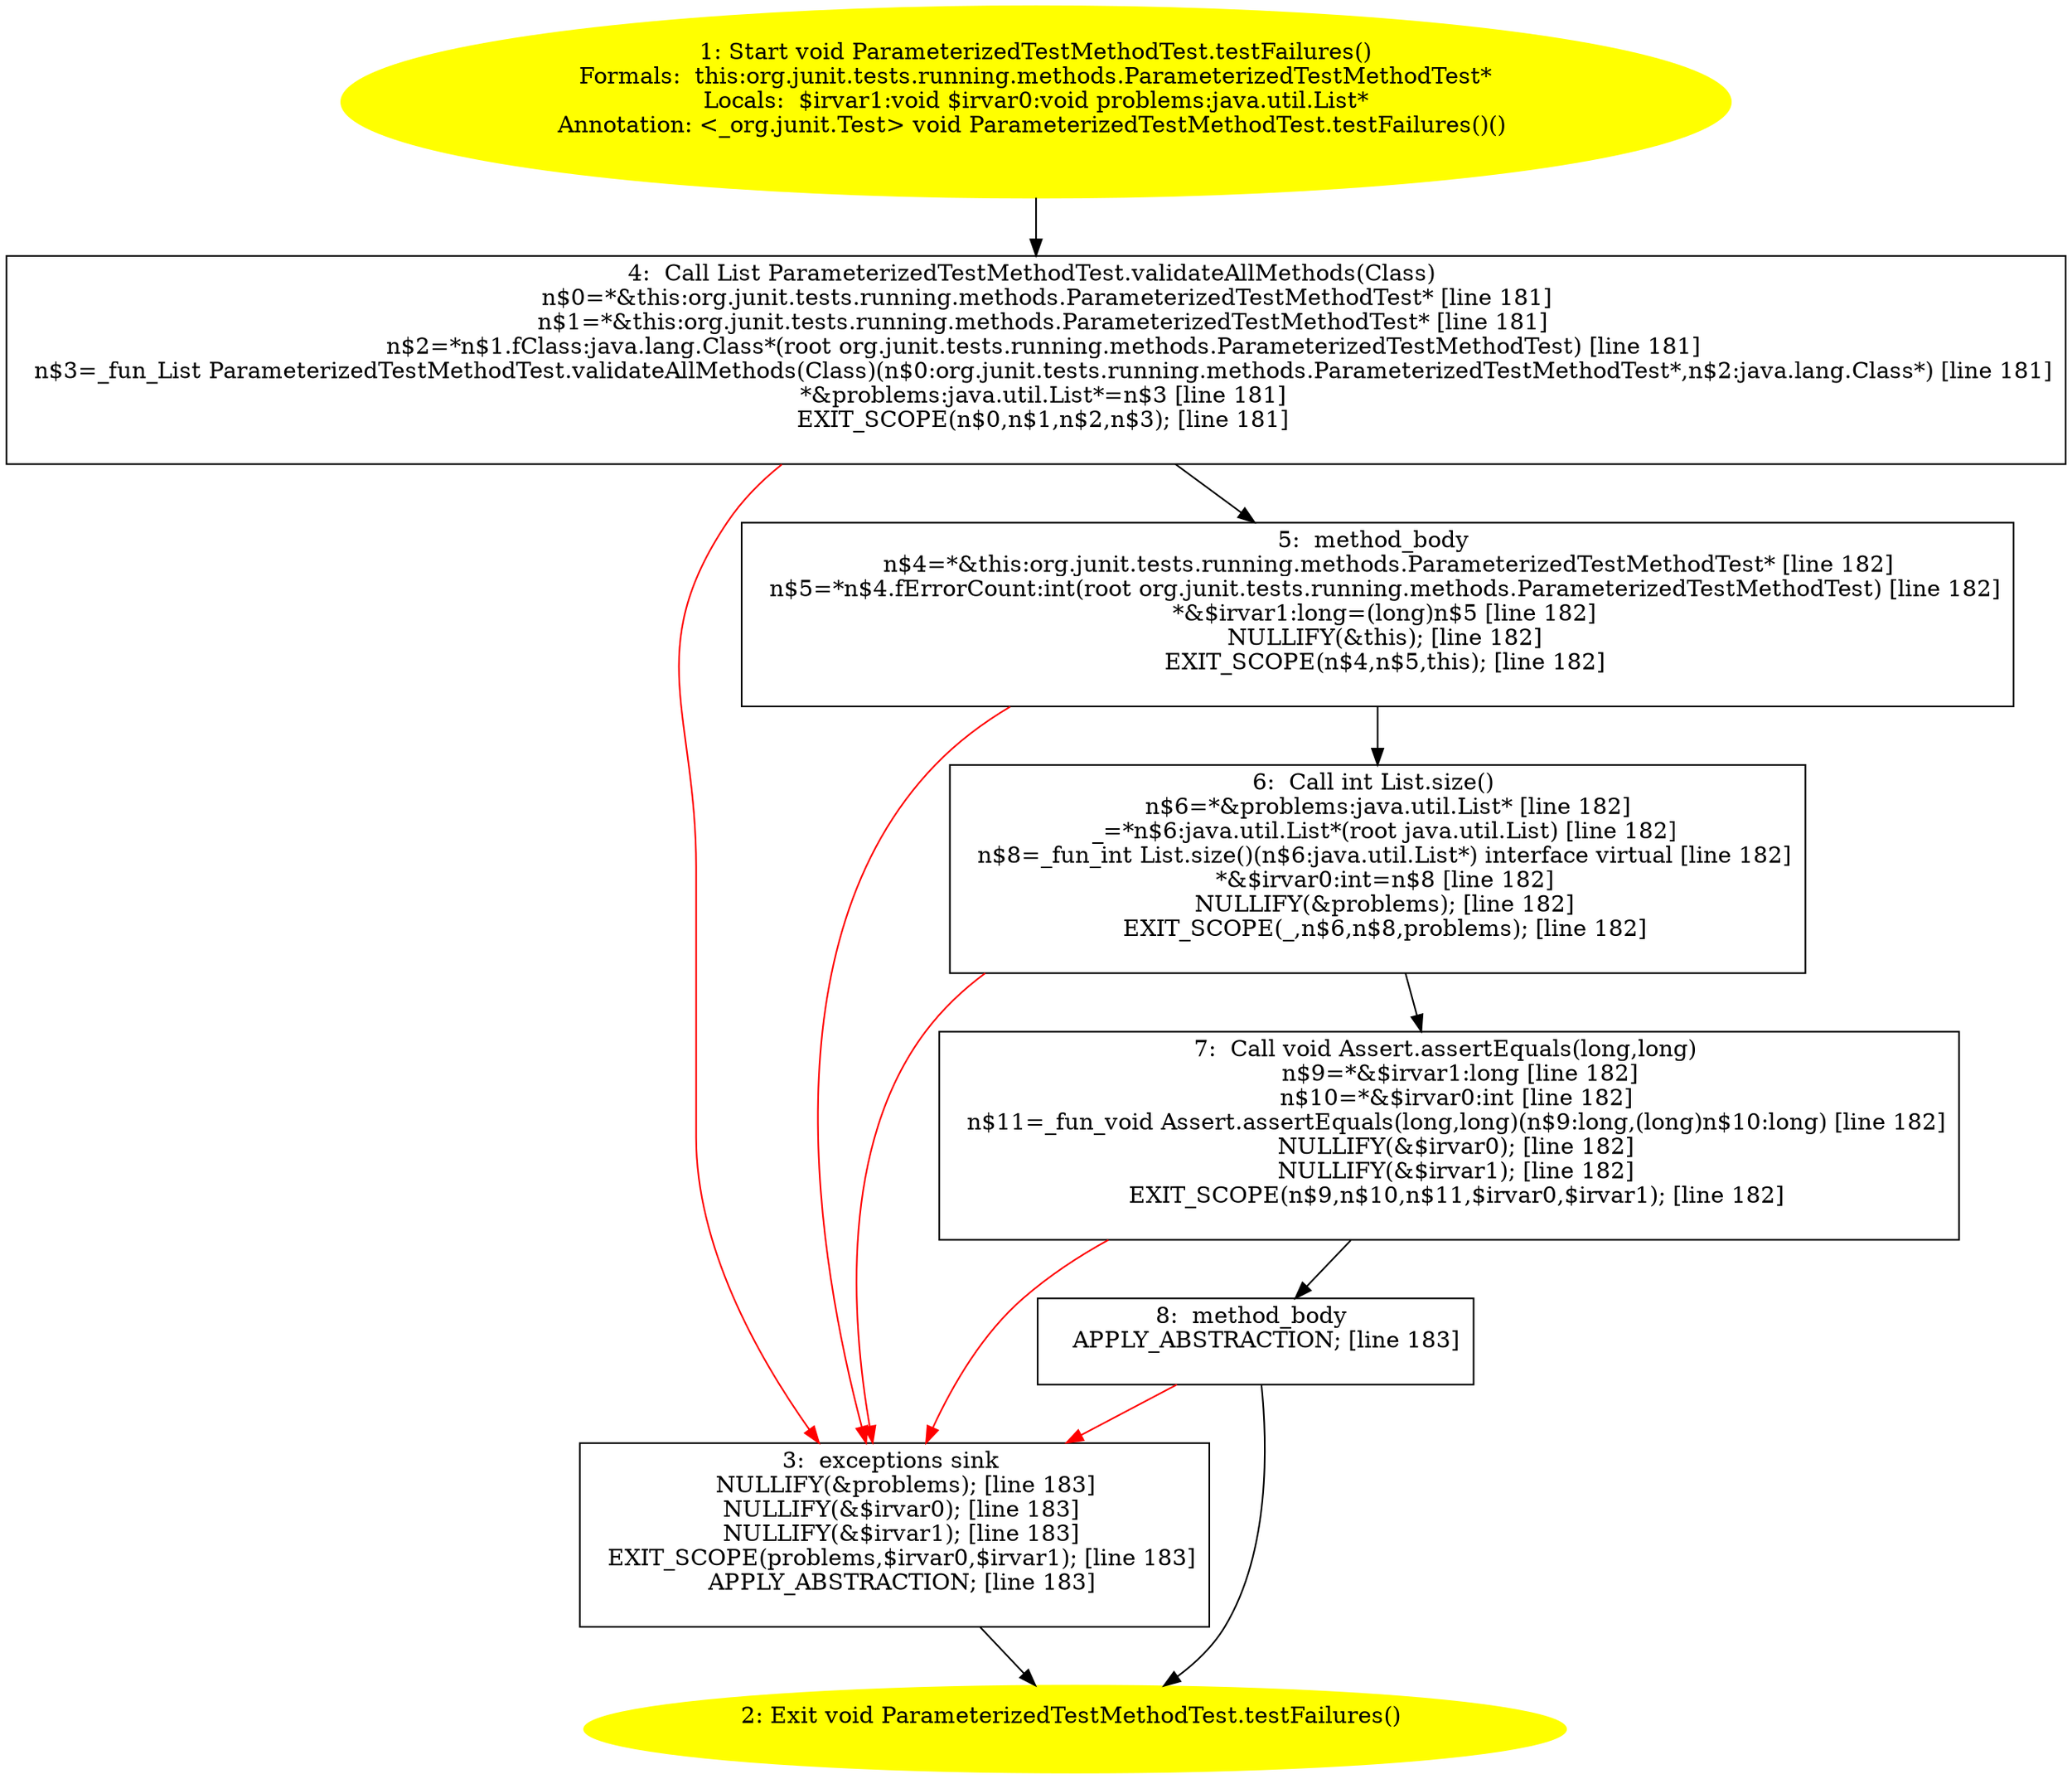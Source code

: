 /* @generated */
digraph cfg {
"org.junit.tests.running.methods.ParameterizedTestMethodTest.testFailures():void.22847719070460f5789eff9af0c4682a_1" [label="1: Start void ParameterizedTestMethodTest.testFailures()\nFormals:  this:org.junit.tests.running.methods.ParameterizedTestMethodTest*\nLocals:  $irvar1:void $irvar0:void problems:java.util.List*\nAnnotation: <_org.junit.Test> void ParameterizedTestMethodTest.testFailures()() \n  " color=yellow style=filled]
	

	 "org.junit.tests.running.methods.ParameterizedTestMethodTest.testFailures():void.22847719070460f5789eff9af0c4682a_1" -> "org.junit.tests.running.methods.ParameterizedTestMethodTest.testFailures():void.22847719070460f5789eff9af0c4682a_4" ;
"org.junit.tests.running.methods.ParameterizedTestMethodTest.testFailures():void.22847719070460f5789eff9af0c4682a_2" [label="2: Exit void ParameterizedTestMethodTest.testFailures() \n  " color=yellow style=filled]
	

"org.junit.tests.running.methods.ParameterizedTestMethodTest.testFailures():void.22847719070460f5789eff9af0c4682a_3" [label="3:  exceptions sink \n   NULLIFY(&problems); [line 183]\n  NULLIFY(&$irvar0); [line 183]\n  NULLIFY(&$irvar1); [line 183]\n  EXIT_SCOPE(problems,$irvar0,$irvar1); [line 183]\n  APPLY_ABSTRACTION; [line 183]\n " shape="box"]
	

	 "org.junit.tests.running.methods.ParameterizedTestMethodTest.testFailures():void.22847719070460f5789eff9af0c4682a_3" -> "org.junit.tests.running.methods.ParameterizedTestMethodTest.testFailures():void.22847719070460f5789eff9af0c4682a_2" ;
"org.junit.tests.running.methods.ParameterizedTestMethodTest.testFailures():void.22847719070460f5789eff9af0c4682a_4" [label="4:  Call List ParameterizedTestMethodTest.validateAllMethods(Class) \n   n$0=*&this:org.junit.tests.running.methods.ParameterizedTestMethodTest* [line 181]\n  n$1=*&this:org.junit.tests.running.methods.ParameterizedTestMethodTest* [line 181]\n  n$2=*n$1.fClass:java.lang.Class*(root org.junit.tests.running.methods.ParameterizedTestMethodTest) [line 181]\n  n$3=_fun_List ParameterizedTestMethodTest.validateAllMethods(Class)(n$0:org.junit.tests.running.methods.ParameterizedTestMethodTest*,n$2:java.lang.Class*) [line 181]\n  *&problems:java.util.List*=n$3 [line 181]\n  EXIT_SCOPE(n$0,n$1,n$2,n$3); [line 181]\n " shape="box"]
	

	 "org.junit.tests.running.methods.ParameterizedTestMethodTest.testFailures():void.22847719070460f5789eff9af0c4682a_4" -> "org.junit.tests.running.methods.ParameterizedTestMethodTest.testFailures():void.22847719070460f5789eff9af0c4682a_5" ;
	 "org.junit.tests.running.methods.ParameterizedTestMethodTest.testFailures():void.22847719070460f5789eff9af0c4682a_4" -> "org.junit.tests.running.methods.ParameterizedTestMethodTest.testFailures():void.22847719070460f5789eff9af0c4682a_3" [color="red" ];
"org.junit.tests.running.methods.ParameterizedTestMethodTest.testFailures():void.22847719070460f5789eff9af0c4682a_5" [label="5:  method_body \n   n$4=*&this:org.junit.tests.running.methods.ParameterizedTestMethodTest* [line 182]\n  n$5=*n$4.fErrorCount:int(root org.junit.tests.running.methods.ParameterizedTestMethodTest) [line 182]\n  *&$irvar1:long=(long)n$5 [line 182]\n  NULLIFY(&this); [line 182]\n  EXIT_SCOPE(n$4,n$5,this); [line 182]\n " shape="box"]
	

	 "org.junit.tests.running.methods.ParameterizedTestMethodTest.testFailures():void.22847719070460f5789eff9af0c4682a_5" -> "org.junit.tests.running.methods.ParameterizedTestMethodTest.testFailures():void.22847719070460f5789eff9af0c4682a_6" ;
	 "org.junit.tests.running.methods.ParameterizedTestMethodTest.testFailures():void.22847719070460f5789eff9af0c4682a_5" -> "org.junit.tests.running.methods.ParameterizedTestMethodTest.testFailures():void.22847719070460f5789eff9af0c4682a_3" [color="red" ];
"org.junit.tests.running.methods.ParameterizedTestMethodTest.testFailures():void.22847719070460f5789eff9af0c4682a_6" [label="6:  Call int List.size() \n   n$6=*&problems:java.util.List* [line 182]\n  _=*n$6:java.util.List*(root java.util.List) [line 182]\n  n$8=_fun_int List.size()(n$6:java.util.List*) interface virtual [line 182]\n  *&$irvar0:int=n$8 [line 182]\n  NULLIFY(&problems); [line 182]\n  EXIT_SCOPE(_,n$6,n$8,problems); [line 182]\n " shape="box"]
	

	 "org.junit.tests.running.methods.ParameterizedTestMethodTest.testFailures():void.22847719070460f5789eff9af0c4682a_6" -> "org.junit.tests.running.methods.ParameterizedTestMethodTest.testFailures():void.22847719070460f5789eff9af0c4682a_7" ;
	 "org.junit.tests.running.methods.ParameterizedTestMethodTest.testFailures():void.22847719070460f5789eff9af0c4682a_6" -> "org.junit.tests.running.methods.ParameterizedTestMethodTest.testFailures():void.22847719070460f5789eff9af0c4682a_3" [color="red" ];
"org.junit.tests.running.methods.ParameterizedTestMethodTest.testFailures():void.22847719070460f5789eff9af0c4682a_7" [label="7:  Call void Assert.assertEquals(long,long) \n   n$9=*&$irvar1:long [line 182]\n  n$10=*&$irvar0:int [line 182]\n  n$11=_fun_void Assert.assertEquals(long,long)(n$9:long,(long)n$10:long) [line 182]\n  NULLIFY(&$irvar0); [line 182]\n  NULLIFY(&$irvar1); [line 182]\n  EXIT_SCOPE(n$9,n$10,n$11,$irvar0,$irvar1); [line 182]\n " shape="box"]
	

	 "org.junit.tests.running.methods.ParameterizedTestMethodTest.testFailures():void.22847719070460f5789eff9af0c4682a_7" -> "org.junit.tests.running.methods.ParameterizedTestMethodTest.testFailures():void.22847719070460f5789eff9af0c4682a_8" ;
	 "org.junit.tests.running.methods.ParameterizedTestMethodTest.testFailures():void.22847719070460f5789eff9af0c4682a_7" -> "org.junit.tests.running.methods.ParameterizedTestMethodTest.testFailures():void.22847719070460f5789eff9af0c4682a_3" [color="red" ];
"org.junit.tests.running.methods.ParameterizedTestMethodTest.testFailures():void.22847719070460f5789eff9af0c4682a_8" [label="8:  method_body \n   APPLY_ABSTRACTION; [line 183]\n " shape="box"]
	

	 "org.junit.tests.running.methods.ParameterizedTestMethodTest.testFailures():void.22847719070460f5789eff9af0c4682a_8" -> "org.junit.tests.running.methods.ParameterizedTestMethodTest.testFailures():void.22847719070460f5789eff9af0c4682a_2" ;
	 "org.junit.tests.running.methods.ParameterizedTestMethodTest.testFailures():void.22847719070460f5789eff9af0c4682a_8" -> "org.junit.tests.running.methods.ParameterizedTestMethodTest.testFailures():void.22847719070460f5789eff9af0c4682a_3" [color="red" ];
}
